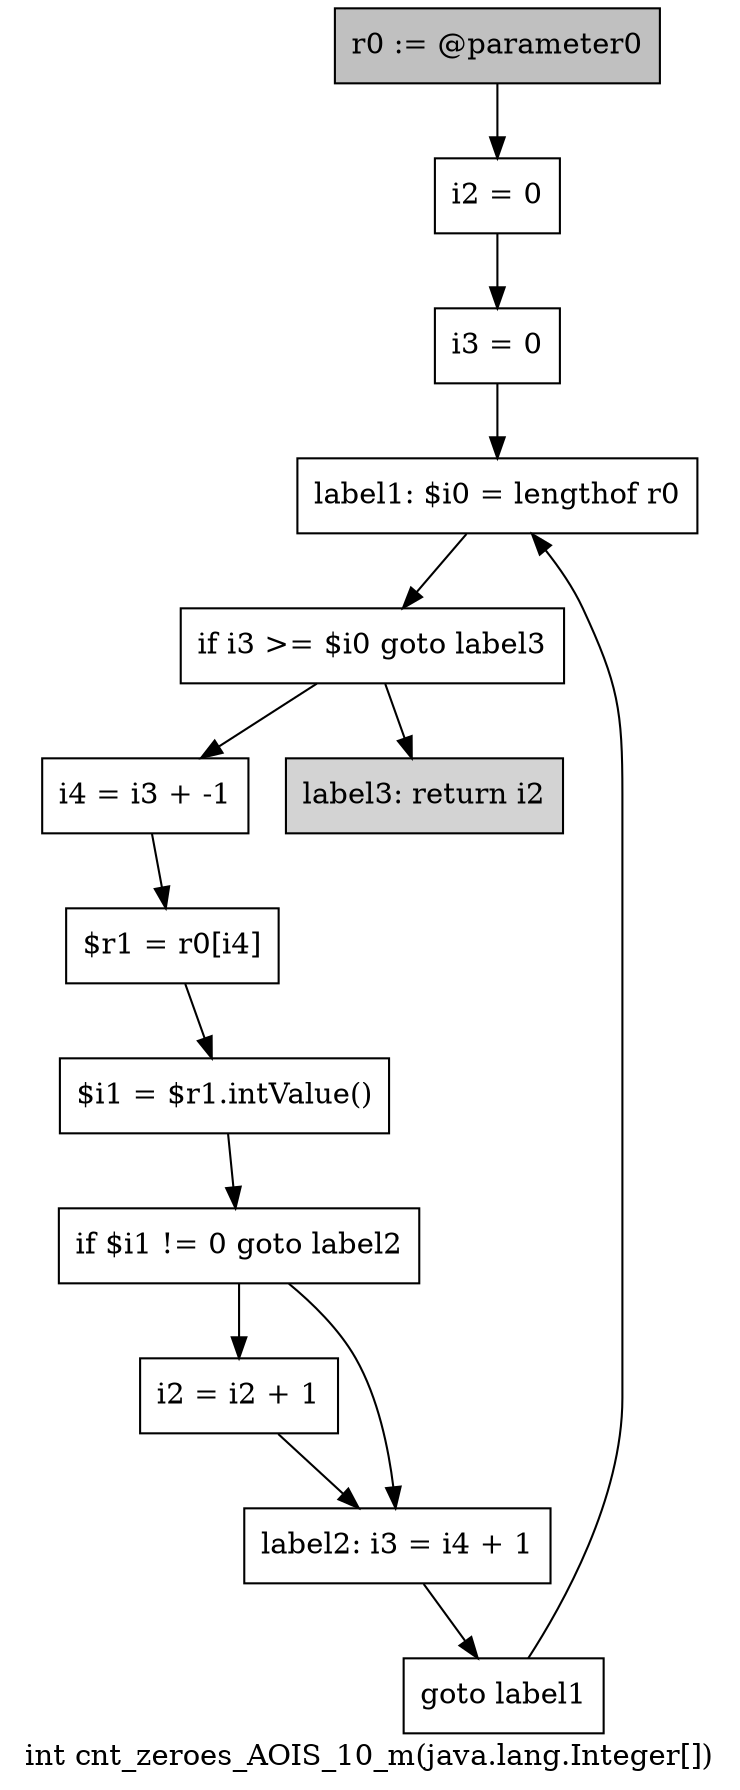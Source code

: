 digraph "int cnt_zeroes_AOIS_10_m(java.lang.Integer[])" {
    label="int cnt_zeroes_AOIS_10_m(java.lang.Integer[])";
    node [shape=box];
    "0" [style=filled,fillcolor=gray,label="r0 := @parameter0",];
    "1" [label="i2 = 0",];
    "0"->"1";
    "2" [label="i3 = 0",];
    "1"->"2";
    "3" [label="label1: $i0 = lengthof r0",];
    "2"->"3";
    "4" [label="if i3 >= $i0 goto label3",];
    "3"->"4";
    "5" [label="i4 = i3 + -1",];
    "4"->"5";
    "12" [style=filled,fillcolor=lightgray,label="label3: return i2",];
    "4"->"12";
    "6" [label="$r1 = r0[i4]",];
    "5"->"6";
    "7" [label="$i1 = $r1.intValue()",];
    "6"->"7";
    "8" [label="if $i1 != 0 goto label2",];
    "7"->"8";
    "9" [label="i2 = i2 + 1",];
    "8"->"9";
    "10" [label="label2: i3 = i4 + 1",];
    "8"->"10";
    "9"->"10";
    "11" [label="goto label1",];
    "10"->"11";
    "11"->"3";
}
